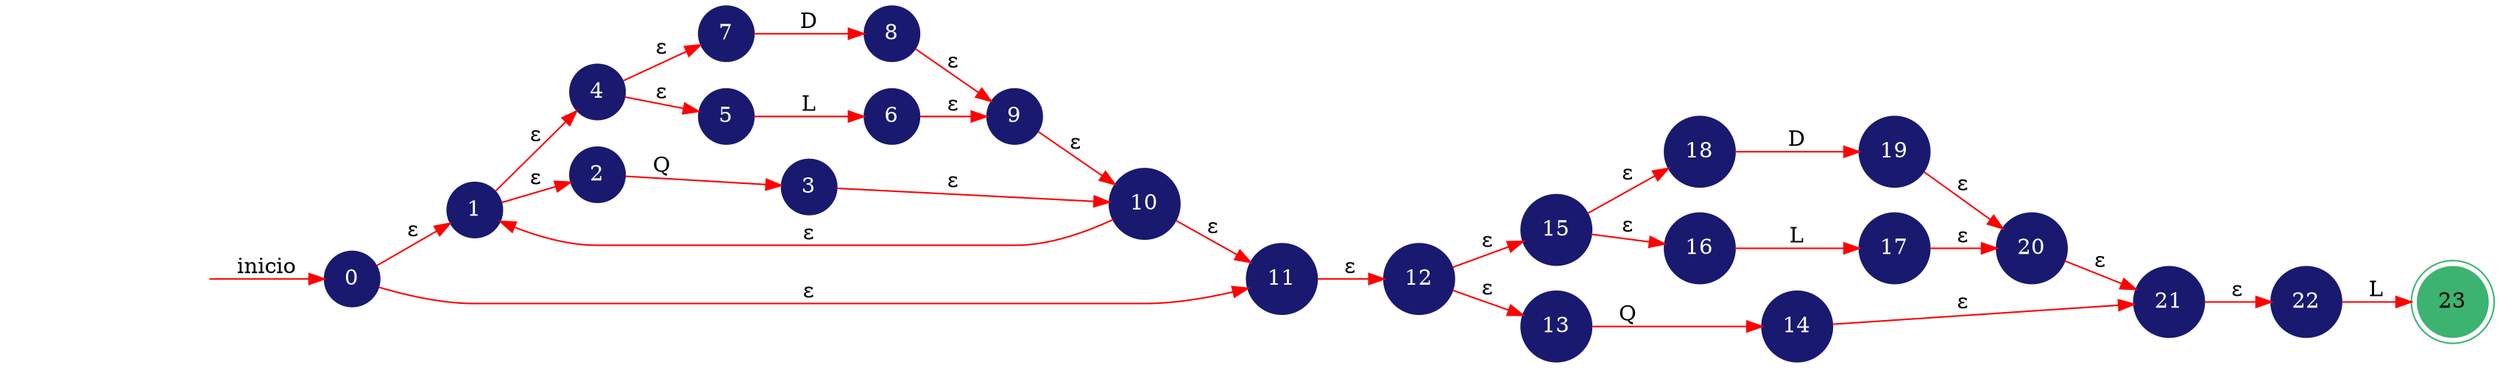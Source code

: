 digraph AUTOMATA{
	rankdir=LR;
	node [shape=doublecircle, style = filled,color = mediumseagreen]; 23;
	node [shape=circle];
	node [color=midnightblue,fontcolor=white];
	edge [color=red];
	secret_node [style=invis];
	secret_node -> 0 [label="inicio"];
	0 -> 1 [label="ε"];
	0 -> 11 [label="ε"];
	1 -> 4 [label="ε"];
	1 -> 2 [label="ε"];
	2 -> 3 [label="Q"];
	3 -> 10 [label="ε"];
	4 -> 7 [label="ε"];
	4 -> 5 [label="ε"];
	5 -> 6 [label="L"];
	6 -> 9 [label="ε"];
	7 -> 8 [label="D"];
	8 -> 9 [label="ε"];
	9 -> 10 [label="ε"];
	10 -> 1 [label="ε"];
	10 -> 11 [label="ε"];
	11 -> 12 [label="ε"];
	12 -> 15 [label="ε"];
	12 -> 13 [label="ε"];
	13 -> 14 [label="Q"];
	14 -> 21 [label="ε"];
	15 -> 18 [label="ε"];
	15 -> 16 [label="ε"];
	16 -> 17 [label="L"];
	17 -> 20 [label="ε"];
	18 -> 19 [label="D"];
	19 -> 20 [label="ε"];
	20 -> 21 [label="ε"];
	21 -> 22 [label="ε"];
	22 -> 23 [label="L"];
}